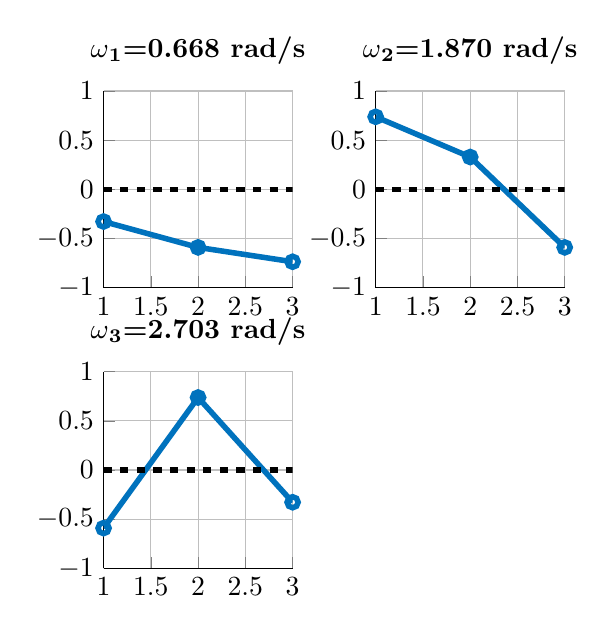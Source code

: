 % This file was created by matlab2tikz.
%
\definecolor{mycolor1}{rgb}{0.0,0.447,0.741}%
%
\begin{tikzpicture}

\begin{axis}[%
width=0.198\textwidth,
height=0.206\textwidth,
at={(0\textwidth,0.294\textwidth)},
scale only axis,
xmin=1,
xmax=3,
ymin=-1,
ymax=1,
axis background/.style={fill=white},
title style={font=\bfseries},
title={$\omega{}_\text{1}\text{=0.668 rad/s}$},
axis x line*=bottom,
axis y line*=left,
xmajorgrids,
ymajorgrids,
ylabel style={font=\small},
xlabel style={font=\small}
]
\addplot [color=mycolor1, line width=2.0pt, mark=o, mark options={solid, mycolor1}, forget plot]
  table[row sep=crcr]{%
1	-0.328\\
2	-0.591\\
3	-0.737\\
};
\addplot [color=black, dashed, line width=2.0pt, forget plot]
  table[row sep=crcr]{%
1	0\\
2	0\\
3	0\\
};
\end{axis}

\begin{axis}[%
width=0.198\textwidth,
height=0.206\textwidth,
at={(0.285\textwidth,0.294\textwidth)},
scale only axis,
xmin=1,
xmax=3,
ymin=-1,
ymax=1,
axis background/.style={fill=white},
title style={font=\bfseries},
title={$\omega{}_\text{2}\text{=1.870 rad/s}$},
axis x line*=bottom,
axis y line*=left,
xmajorgrids,
ymajorgrids,
ylabel style={font=\small},
xlabel style={font=\small}
]
\addplot [color=mycolor1, line width=2.0pt, mark=o, mark options={solid, mycolor1}, forget plot]
  table[row sep=crcr]{%
1	0.737\\
2	0.328\\
3	-0.591\\
};
\addplot [color=black, dashed, line width=2.0pt, forget plot]
  table[row sep=crcr]{%
1	0\\
2	0\\
3	0\\
};
\end{axis}

\begin{axis}[%
width=0.198\textwidth,
height=0.206\textwidth,
at={(0\textwidth,0\textwidth)},
scale only axis,
xmin=1,
xmax=3,
ymin=-1,
ymax=1,
axis background/.style={fill=white},
title style={font=\bfseries},
title={$\omega{}_\text{3}\text{=2.703 rad/s}$},
axis x line*=bottom,
axis y line*=left,
xmajorgrids,
ymajorgrids,
ylabel style={font=\small},
xlabel style={font=\small}
]
\addplot [color=mycolor1, line width=2.0pt, mark=o, mark options={solid, mycolor1}, forget plot]
  table[row sep=crcr]{%
1	-0.591\\
2	0.737\\
3	-0.328\\
};
\addplot [color=black, dashed, line width=2.0pt, forget plot]
  table[row sep=crcr]{%
1	0\\
2	0\\
3	0\\
};
\end{axis}
\end{tikzpicture}%